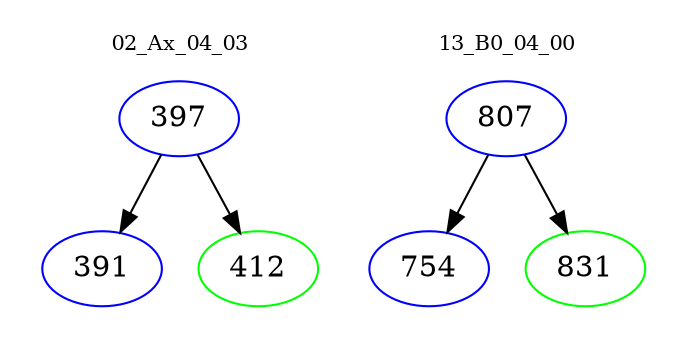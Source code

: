 digraph{
subgraph cluster_0 {
color = white
label = "02_Ax_04_03";
fontsize=10;
T0_397 [label="397", color="blue"]
T0_397 -> T0_391 [color="black"]
T0_391 [label="391", color="blue"]
T0_397 -> T0_412 [color="black"]
T0_412 [label="412", color="green"]
}
subgraph cluster_1 {
color = white
label = "13_B0_04_00";
fontsize=10;
T1_807 [label="807", color="blue"]
T1_807 -> T1_754 [color="black"]
T1_754 [label="754", color="blue"]
T1_807 -> T1_831 [color="black"]
T1_831 [label="831", color="green"]
}
}
